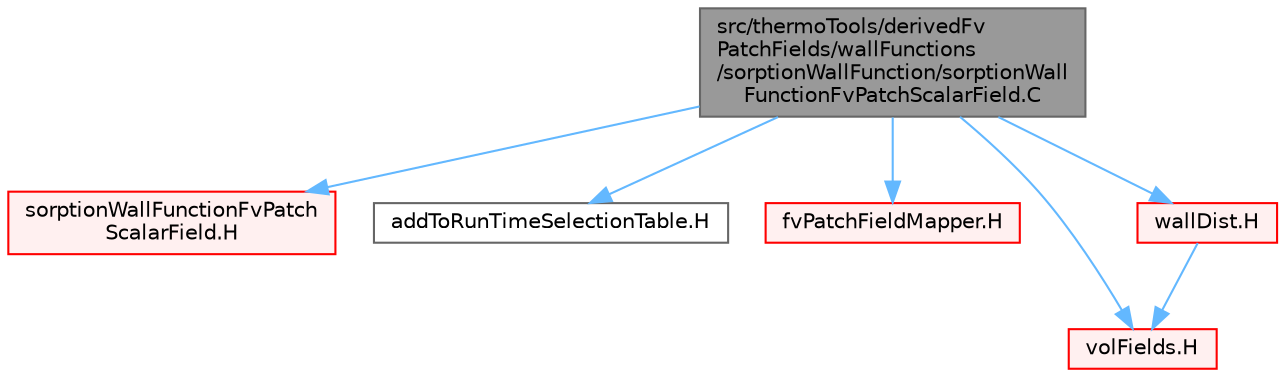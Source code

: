 digraph "src/thermoTools/derivedFvPatchFields/wallFunctions/sorptionWallFunction/sorptionWallFunctionFvPatchScalarField.C"
{
 // LATEX_PDF_SIZE
  bgcolor="transparent";
  edge [fontname=Helvetica,fontsize=10,labelfontname=Helvetica,labelfontsize=10];
  node [fontname=Helvetica,fontsize=10,shape=box,height=0.2,width=0.4];
  Node1 [id="Node000001",label="src/thermoTools/derivedFv\lPatchFields/wallFunctions\l/sorptionWallFunction/sorptionWall\lFunctionFvPatchScalarField.C",height=0.2,width=0.4,color="gray40", fillcolor="grey60", style="filled", fontcolor="black",tooltip=" "];
  Node1 -> Node2 [id="edge1_Node000001_Node000002",color="steelblue1",style="solid",tooltip=" "];
  Node2 [id="Node000002",label="sorptionWallFunctionFvPatch\lScalarField.H",height=0.2,width=0.4,color="red", fillcolor="#FFF0F0", style="filled",URL="$sorptionWallFunctionFvPatchScalarField_8H.html",tooltip=" "];
  Node1 -> Node297 [id="edge2_Node000001_Node000297",color="steelblue1",style="solid",tooltip=" "];
  Node297 [id="Node000297",label="addToRunTimeSelectionTable.H",height=0.2,width=0.4,color="grey40", fillcolor="white", style="filled",URL="$addToRunTimeSelectionTable_8H.html",tooltip="Macros for easy insertion into run-time selection tables."];
  Node1 -> Node298 [id="edge3_Node000001_Node000298",color="steelblue1",style="solid",tooltip=" "];
  Node298 [id="Node000298",label="fvPatchFieldMapper.H",height=0.2,width=0.4,color="red", fillcolor="#FFF0F0", style="filled",URL="$fvPatchFieldMapper_8H.html",tooltip=" "];
  Node1 -> Node299 [id="edge4_Node000001_Node000299",color="steelblue1",style="solid",tooltip=" "];
  Node299 [id="Node000299",label="volFields.H",height=0.2,width=0.4,color="red", fillcolor="#FFF0F0", style="filled",URL="$volFields_8H.html",tooltip=" "];
  Node1 -> Node396 [id="edge5_Node000001_Node000396",color="steelblue1",style="solid",tooltip=" "];
  Node396 [id="Node000396",label="wallDist.H",height=0.2,width=0.4,color="red", fillcolor="#FFF0F0", style="filled",URL="$wallDist_8H.html",tooltip=" "];
  Node396 -> Node299 [id="edge6_Node000396_Node000299",color="steelblue1",style="solid",tooltip=" "];
}
